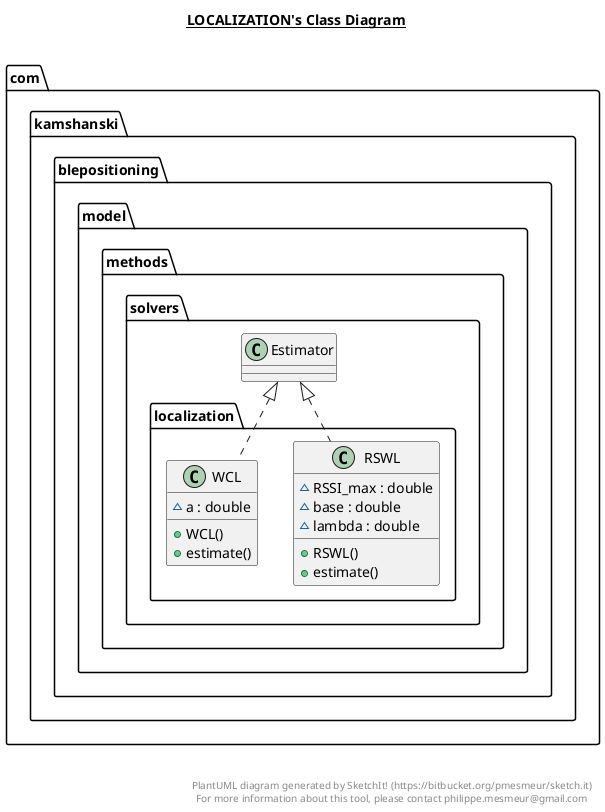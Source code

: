 @startuml

title __LOCALIZATION's Class Diagram__\n

  namespace com.kamshanski.blepositioning {
    namespace model {
      namespace methods {
        namespace solvers {
          namespace localization {
            class com.kamshanski.blepositioning.model.methods.solvers.localization.RSWL {
                ~ RSSI_max : double
                ~ base : double
                ~ lambda : double
                + RSWL()
                + estimate()
            }
          }
        }
      }
    }
  }
  

  namespace com.kamshanski.blepositioning {
    namespace model {
      namespace methods {
        namespace solvers {
          namespace localization {
            class com.kamshanski.blepositioning.model.methods.solvers.localization.WCL {
                ~ a : double
                + WCL()
                + estimate()
            }
          }
        }
      }
    }
  }
  

  com.kamshanski.blepositioning.model.methods.solvers.localization.RSWL .up.|> com.kamshanski.blepositioning.model.methods.solvers.Estimator
  com.kamshanski.blepositioning.model.methods.solvers.localization.WCL .up.|> com.kamshanski.blepositioning.model.methods.solvers.Estimator


right footer


PlantUML diagram generated by SketchIt! (https://bitbucket.org/pmesmeur/sketch.it)
For more information about this tool, please contact philippe.mesmeur@gmail.com
endfooter

@enduml
